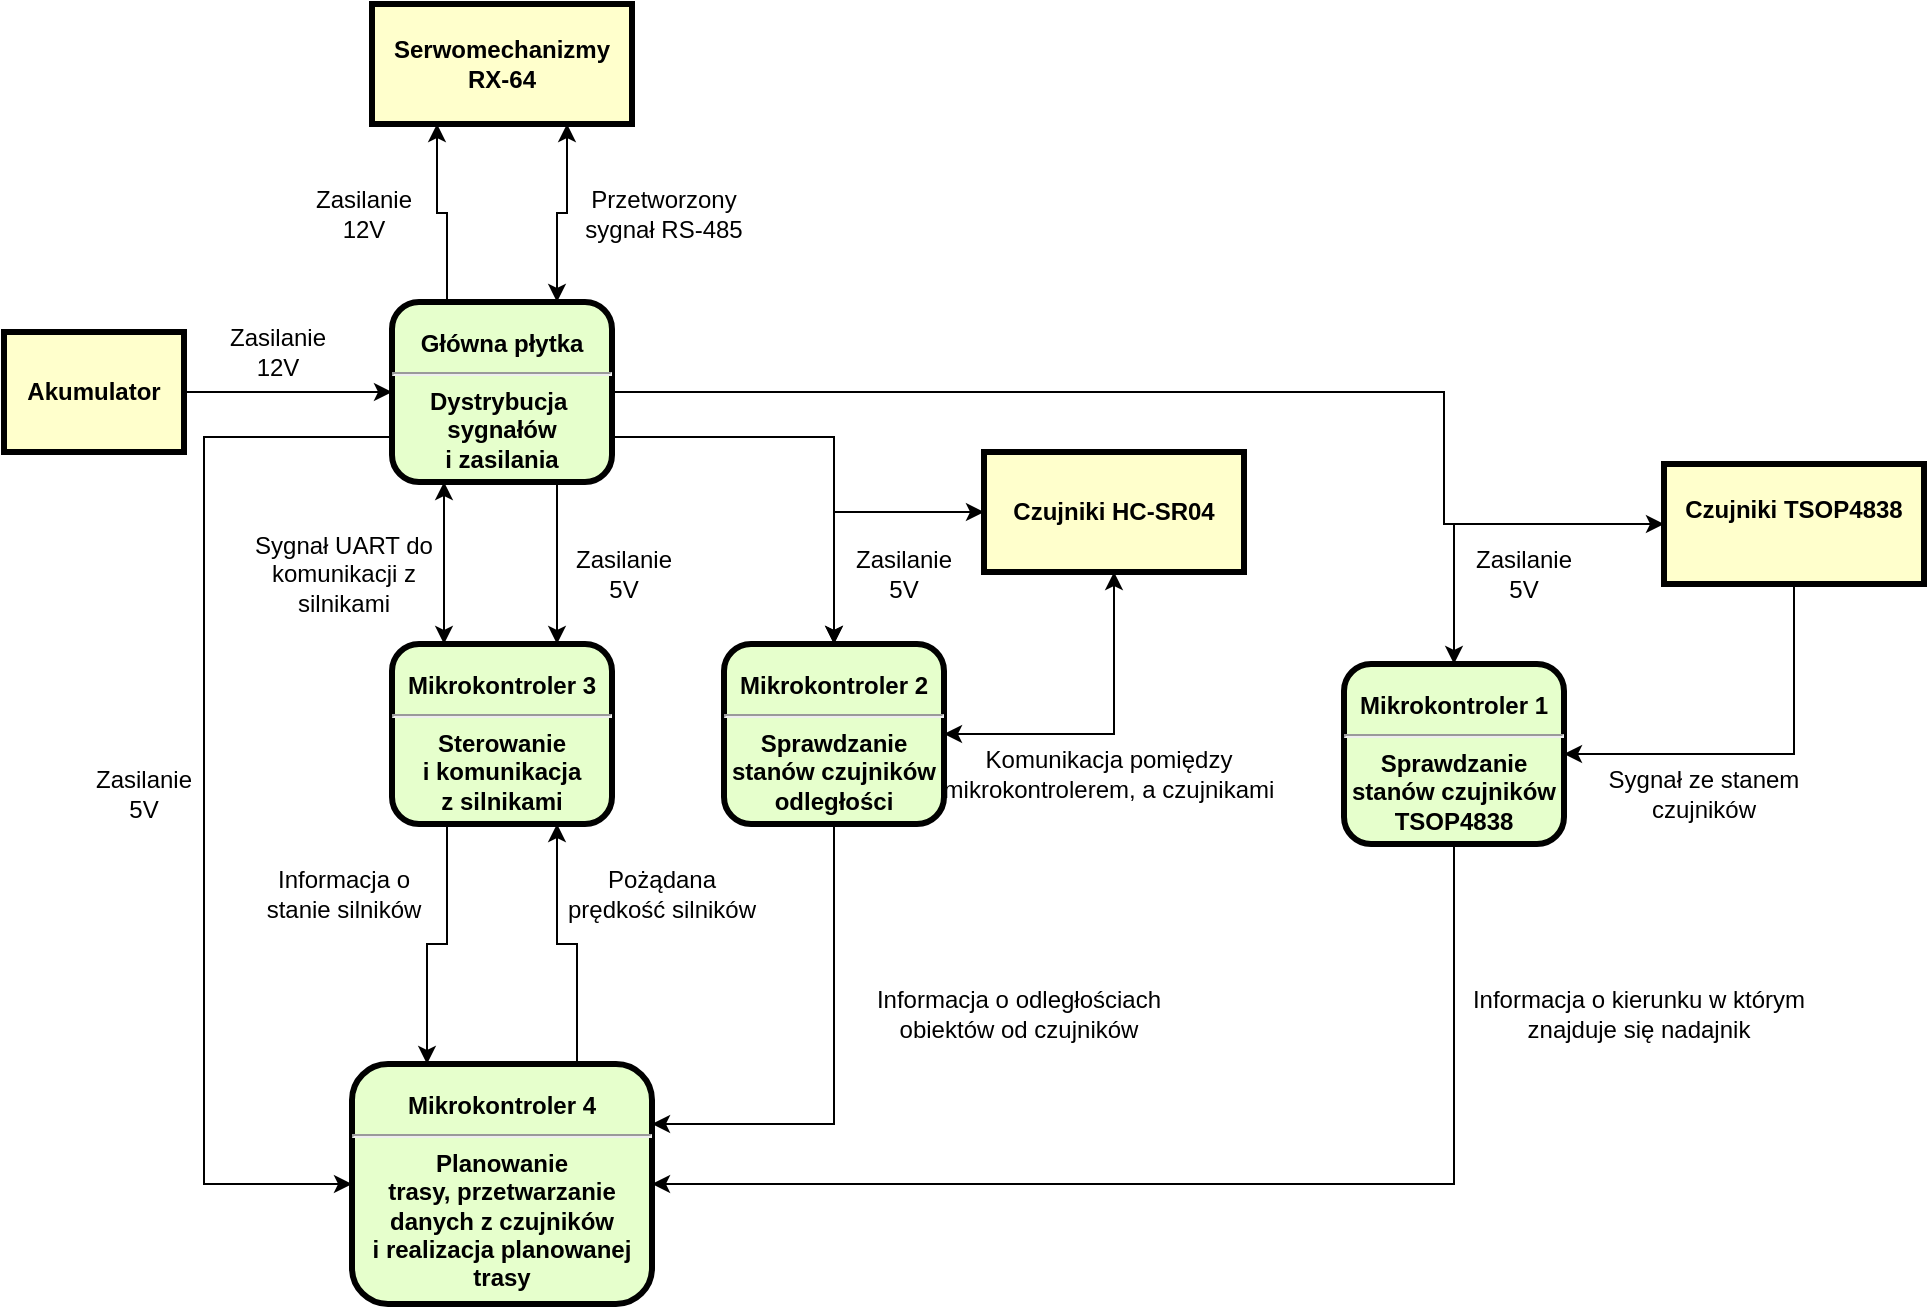 <mxfile version="25.0.3">
  <diagram name="Page-1" id="c7558073-3199-34d8-9f00-42111426c3f3">
    <mxGraphModel dx="880" dy="406" grid="1" gridSize="10" guides="1" tooltips="1" connect="1" arrows="1" fold="1" page="1" pageScale="1" pageWidth="826" pageHeight="1169" background="none" math="0" shadow="0">
      <root>
        <mxCell id="0" />
        <mxCell id="1" parent="0" />
        <mxCell id="XyD02n7cpYPsTPNAEtWp-110" style="edgeStyle=orthogonalEdgeStyle;rounded=0;orthogonalLoop=1;jettySize=auto;html=1;exitX=0.75;exitY=1;exitDx=0;exitDy=0;entryX=0.75;entryY=0;entryDx=0;entryDy=0;" edge="1" parent="1" source="XyD02n7cpYPsTPNAEtWp-96" target="XyD02n7cpYPsTPNAEtWp-104">
          <mxGeometry relative="1" as="geometry" />
        </mxCell>
        <mxCell id="XyD02n7cpYPsTPNAEtWp-113" style="edgeStyle=orthogonalEdgeStyle;rounded=0;orthogonalLoop=1;jettySize=auto;html=1;exitX=0.75;exitY=0;exitDx=0;exitDy=0;entryX=0.75;entryY=1;entryDx=0;entryDy=0;startArrow=classic;startFill=1;" edge="1" parent="1" source="XyD02n7cpYPsTPNAEtWp-96" target="XyD02n7cpYPsTPNAEtWp-106">
          <mxGeometry relative="1" as="geometry" />
        </mxCell>
        <mxCell id="XyD02n7cpYPsTPNAEtWp-115" style="edgeStyle=orthogonalEdgeStyle;rounded=0;orthogonalLoop=1;jettySize=auto;html=1;exitX=0.25;exitY=0;exitDx=0;exitDy=0;entryX=0.25;entryY=1;entryDx=0;entryDy=0;" edge="1" parent="1" source="XyD02n7cpYPsTPNAEtWp-96" target="XyD02n7cpYPsTPNAEtWp-106">
          <mxGeometry relative="1" as="geometry" />
        </mxCell>
        <mxCell id="XyD02n7cpYPsTPNAEtWp-117" style="edgeStyle=orthogonalEdgeStyle;rounded=0;orthogonalLoop=1;jettySize=auto;html=1;exitX=1;exitY=0.75;exitDx=0;exitDy=0;entryX=0.5;entryY=0;entryDx=0;entryDy=0;" edge="1" parent="1" source="XyD02n7cpYPsTPNAEtWp-96" target="XyD02n7cpYPsTPNAEtWp-103">
          <mxGeometry relative="1" as="geometry" />
        </mxCell>
        <mxCell id="XyD02n7cpYPsTPNAEtWp-118" style="edgeStyle=orthogonalEdgeStyle;rounded=0;orthogonalLoop=1;jettySize=auto;html=1;exitX=1;exitY=0.5;exitDx=0;exitDy=0;entryX=0.5;entryY=0;entryDx=0;entryDy=0;" edge="1" parent="1" source="XyD02n7cpYPsTPNAEtWp-96" target="XyD02n7cpYPsTPNAEtWp-102">
          <mxGeometry relative="1" as="geometry">
            <Array as="points">
              <mxPoint x="730" y="274" />
              <mxPoint x="730" y="340" />
              <mxPoint x="735" y="340" />
            </Array>
          </mxGeometry>
        </mxCell>
        <mxCell id="XyD02n7cpYPsTPNAEtWp-136" style="edgeStyle=orthogonalEdgeStyle;rounded=0;orthogonalLoop=1;jettySize=auto;html=1;exitX=1;exitY=0.5;exitDx=0;exitDy=0;entryX=0;entryY=0.5;entryDx=0;entryDy=0;" edge="1" parent="1" source="XyD02n7cpYPsTPNAEtWp-96" target="XyD02n7cpYPsTPNAEtWp-107">
          <mxGeometry relative="1" as="geometry">
            <Array as="points">
              <mxPoint x="730" y="274" />
              <mxPoint x="730" y="340" />
            </Array>
          </mxGeometry>
        </mxCell>
        <mxCell id="XyD02n7cpYPsTPNAEtWp-143" style="edgeStyle=orthogonalEdgeStyle;rounded=0;orthogonalLoop=1;jettySize=auto;html=1;exitX=0;exitY=0.75;exitDx=0;exitDy=0;entryX=0;entryY=0.5;entryDx=0;entryDy=0;" edge="1" parent="1" source="XyD02n7cpYPsTPNAEtWp-96" target="XyD02n7cpYPsTPNAEtWp-105">
          <mxGeometry relative="1" as="geometry">
            <Array as="points">
              <mxPoint x="110" y="297" />
              <mxPoint x="110" y="670" />
            </Array>
          </mxGeometry>
        </mxCell>
        <mxCell id="XyD02n7cpYPsTPNAEtWp-96" value="&lt;div&gt;&lt;br&gt;&lt;/div&gt;&lt;div&gt;&lt;strong&gt;Główna płytka&lt;/strong&gt;&lt;br&gt;&lt;/div&gt;&lt;hr&gt;&lt;div&gt;Dystrybucja&amp;nbsp;&lt;/div&gt;&lt;div&gt;sygnałów&lt;/div&gt;&lt;div&gt;i zasilania&lt;br&gt;&lt;/div&gt;" style="verticalAlign=middle;align=center;overflow=fill;fontSize=12;fontFamily=Helvetica;html=1;rounded=1;fontStyle=1;strokeWidth=3;fillColor=#E6FFCC" vertex="1" parent="1">
          <mxGeometry x="204" y="229" width="110" height="90" as="geometry" />
        </mxCell>
        <mxCell id="XyD02n7cpYPsTPNAEtWp-100" value="" style="edgeStyle=orthogonalEdgeStyle;rounded=0;orthogonalLoop=1;jettySize=auto;html=1;" edge="1" parent="1" source="XyD02n7cpYPsTPNAEtWp-99" target="XyD02n7cpYPsTPNAEtWp-96">
          <mxGeometry relative="1" as="geometry" />
        </mxCell>
        <mxCell id="XyD02n7cpYPsTPNAEtWp-99" value="Akumulator" style="whiteSpace=wrap;align=center;verticalAlign=middle;fontStyle=1;strokeWidth=3;fillColor=#FFFFCC" vertex="1" parent="1">
          <mxGeometry x="10" y="244" width="90" height="60" as="geometry" />
        </mxCell>
        <mxCell id="XyD02n7cpYPsTPNAEtWp-101" value="&lt;div&gt;Zasilanie 12V&lt;/div&gt;" style="text;html=1;align=center;verticalAlign=middle;whiteSpace=wrap;rounded=0;" vertex="1" parent="1">
          <mxGeometry x="117" y="239" width="60" height="30" as="geometry" />
        </mxCell>
        <mxCell id="XyD02n7cpYPsTPNAEtWp-137" style="edgeStyle=orthogonalEdgeStyle;rounded=0;orthogonalLoop=1;jettySize=auto;html=1;exitX=0.5;exitY=1;exitDx=0;exitDy=0;entryX=1;entryY=0.5;entryDx=0;entryDy=0;" edge="1" parent="1" source="XyD02n7cpYPsTPNAEtWp-102" target="XyD02n7cpYPsTPNAEtWp-105">
          <mxGeometry relative="1" as="geometry" />
        </mxCell>
        <mxCell id="XyD02n7cpYPsTPNAEtWp-102" value="&lt;div&gt;&lt;br&gt;&lt;/div&gt;&lt;div&gt;Mikrokontroler 1&lt;/div&gt;&lt;hr&gt;&lt;div&gt;Sprawdzanie&lt;/div&gt;&lt;div&gt;stanów czujników&lt;/div&gt;&lt;div&gt;TSOP4838&lt;br&gt;&lt;/div&gt;" style="verticalAlign=middle;align=center;overflow=fill;fontSize=12;fontFamily=Helvetica;html=1;rounded=1;fontStyle=1;strokeWidth=3;fillColor=#E6FFCC" vertex="1" parent="1">
          <mxGeometry x="680" y="410" width="110" height="90" as="geometry" />
        </mxCell>
        <mxCell id="XyD02n7cpYPsTPNAEtWp-130" style="edgeStyle=orthogonalEdgeStyle;rounded=0;orthogonalLoop=1;jettySize=auto;html=1;exitX=0.5;exitY=1;exitDx=0;exitDy=0;entryX=1;entryY=0.25;entryDx=0;entryDy=0;" edge="1" parent="1" source="XyD02n7cpYPsTPNAEtWp-103" target="XyD02n7cpYPsTPNAEtWp-105">
          <mxGeometry relative="1" as="geometry" />
        </mxCell>
        <mxCell id="XyD02n7cpYPsTPNAEtWp-103" value="&lt;div&gt;&lt;br&gt;&lt;/div&gt;&lt;div&gt;Mikrokontroler 2&lt;br&gt;&lt;/div&gt;&lt;hr&gt;&lt;div&gt;Sprawdzanie&lt;/div&gt;&lt;div&gt;stanów czujników&lt;/div&gt;&lt;div&gt;odległości&lt;br&gt;&lt;/div&gt;" style="verticalAlign=middle;align=center;overflow=fill;fontSize=12;fontFamily=Helvetica;html=1;rounded=1;fontStyle=1;strokeWidth=3;fillColor=#E6FFCC" vertex="1" parent="1">
          <mxGeometry x="370" y="400" width="110" height="90" as="geometry" />
        </mxCell>
        <mxCell id="XyD02n7cpYPsTPNAEtWp-109" value="" style="edgeStyle=orthogonalEdgeStyle;rounded=0;orthogonalLoop=1;jettySize=auto;html=1;startArrow=classic;startFill=1;" edge="1" parent="1" source="XyD02n7cpYPsTPNAEtWp-104" target="XyD02n7cpYPsTPNAEtWp-96">
          <mxGeometry relative="1" as="geometry">
            <Array as="points">
              <mxPoint x="230" y="340" />
              <mxPoint x="230" y="340" />
            </Array>
          </mxGeometry>
        </mxCell>
        <mxCell id="XyD02n7cpYPsTPNAEtWp-128" style="edgeStyle=orthogonalEdgeStyle;rounded=0;orthogonalLoop=1;jettySize=auto;html=1;exitX=0.25;exitY=1;exitDx=0;exitDy=0;entryX=0.25;entryY=0;entryDx=0;entryDy=0;" edge="1" parent="1" source="XyD02n7cpYPsTPNAEtWp-104" target="XyD02n7cpYPsTPNAEtWp-105">
          <mxGeometry relative="1" as="geometry" />
        </mxCell>
        <mxCell id="XyD02n7cpYPsTPNAEtWp-104" value="&lt;div&gt;&lt;br&gt;&lt;/div&gt;&lt;div&gt;Mikrokontroler 3&lt;br&gt;&lt;/div&gt;&lt;hr&gt;&lt;div&gt;Sterowanie&lt;/div&gt;&lt;div&gt;i komunikacja&lt;/div&gt;&lt;div&gt;z silnikami&lt;br&gt;&lt;/div&gt;" style="verticalAlign=middle;align=center;overflow=fill;fontSize=12;fontFamily=Helvetica;html=1;rounded=1;fontStyle=1;strokeWidth=3;fillColor=#E6FFCC" vertex="1" parent="1">
          <mxGeometry x="204" y="400" width="110" height="90" as="geometry" />
        </mxCell>
        <mxCell id="XyD02n7cpYPsTPNAEtWp-129" style="edgeStyle=orthogonalEdgeStyle;rounded=0;orthogonalLoop=1;jettySize=auto;html=1;exitX=0.75;exitY=0;exitDx=0;exitDy=0;entryX=0.75;entryY=1;entryDx=0;entryDy=0;" edge="1" parent="1" source="XyD02n7cpYPsTPNAEtWp-105" target="XyD02n7cpYPsTPNAEtWp-104">
          <mxGeometry relative="1" as="geometry" />
        </mxCell>
        <mxCell id="XyD02n7cpYPsTPNAEtWp-105" value="&lt;div&gt;&lt;br&gt;&lt;/div&gt;&lt;div&gt;Mikrokontroler 4&lt;br&gt;&lt;/div&gt;&lt;hr&gt;&lt;div&gt;Planowanie &lt;br&gt;&lt;/div&gt;&lt;div&gt;trasy, przetwarzanie &lt;br&gt;&lt;/div&gt;&lt;div&gt;danych z czujników&lt;/div&gt;&lt;div&gt;i realizacja planowanej &lt;br&gt;&lt;/div&gt;&lt;div&gt;trasy&lt;br&gt;&lt;/div&gt;" style="verticalAlign=middle;align=center;overflow=fill;fontSize=12;fontFamily=Helvetica;html=1;rounded=1;fontStyle=1;strokeWidth=3;fillColor=#E6FFCC" vertex="1" parent="1">
          <mxGeometry x="184" y="610" width="150" height="120" as="geometry" />
        </mxCell>
        <mxCell id="XyD02n7cpYPsTPNAEtWp-106" value="&#xa;Serwomechanizmy RX-64&#xa;" style="whiteSpace=wrap;align=center;verticalAlign=middle;fontStyle=1;strokeWidth=3;fillColor=#FFFFCC" vertex="1" parent="1">
          <mxGeometry x="194" y="80" width="130" height="60" as="geometry" />
        </mxCell>
        <mxCell id="XyD02n7cpYPsTPNAEtWp-135" style="edgeStyle=orthogonalEdgeStyle;rounded=0;orthogonalLoop=1;jettySize=auto;html=1;exitX=0.5;exitY=1;exitDx=0;exitDy=0;entryX=1;entryY=0.5;entryDx=0;entryDy=0;" edge="1" parent="1" source="XyD02n7cpYPsTPNAEtWp-107" target="XyD02n7cpYPsTPNAEtWp-102">
          <mxGeometry relative="1" as="geometry" />
        </mxCell>
        <mxCell id="XyD02n7cpYPsTPNAEtWp-107" value="Czujniki TSOP4838&#xa;" style="whiteSpace=wrap;align=center;verticalAlign=middle;fontStyle=1;strokeWidth=3;fillColor=#FFFFCC" vertex="1" parent="1">
          <mxGeometry x="840" y="310" width="130" height="60" as="geometry" />
        </mxCell>
        <mxCell id="XyD02n7cpYPsTPNAEtWp-124" value="" style="edgeStyle=orthogonalEdgeStyle;rounded=0;orthogonalLoop=1;jettySize=auto;html=1;startArrow=classic;startFill=1;" edge="1" parent="1" source="XyD02n7cpYPsTPNAEtWp-108" target="XyD02n7cpYPsTPNAEtWp-103">
          <mxGeometry relative="1" as="geometry" />
        </mxCell>
        <mxCell id="XyD02n7cpYPsTPNAEtWp-126" style="edgeStyle=orthogonalEdgeStyle;rounded=0;orthogonalLoop=1;jettySize=auto;html=1;exitX=0.5;exitY=1;exitDx=0;exitDy=0;entryX=1;entryY=0.5;entryDx=0;entryDy=0;startArrow=classic;startFill=1;" edge="1" parent="1" source="XyD02n7cpYPsTPNAEtWp-108" target="XyD02n7cpYPsTPNAEtWp-103">
          <mxGeometry relative="1" as="geometry" />
        </mxCell>
        <mxCell id="XyD02n7cpYPsTPNAEtWp-108" value="Czujniki HC-SR04" style="whiteSpace=wrap;align=center;verticalAlign=middle;fontStyle=1;strokeWidth=3;fillColor=#FFFFCC" vertex="1" parent="1">
          <mxGeometry x="500" y="304" width="130" height="60" as="geometry" />
        </mxCell>
        <mxCell id="XyD02n7cpYPsTPNAEtWp-111" value="Zasilanie 5V" style="text;html=1;align=center;verticalAlign=middle;whiteSpace=wrap;rounded=0;" vertex="1" parent="1">
          <mxGeometry x="290" y="350" width="60" height="30" as="geometry" />
        </mxCell>
        <mxCell id="XyD02n7cpYPsTPNAEtWp-112" value="Sygnał UART do komunikacji z silnikami" style="text;html=1;align=center;verticalAlign=middle;whiteSpace=wrap;rounded=0;" vertex="1" parent="1">
          <mxGeometry x="130" y="350" width="100" height="30" as="geometry" />
        </mxCell>
        <mxCell id="XyD02n7cpYPsTPNAEtWp-114" value="Przetworzony sygnał RS-485" style="text;html=1;align=center;verticalAlign=middle;whiteSpace=wrap;rounded=0;" vertex="1" parent="1">
          <mxGeometry x="290" y="170" width="100" height="30" as="geometry" />
        </mxCell>
        <mxCell id="XyD02n7cpYPsTPNAEtWp-116" value="&lt;div&gt;Zasilanie 12V&lt;/div&gt;" style="text;html=1;align=center;verticalAlign=middle;whiteSpace=wrap;rounded=0;" vertex="1" parent="1">
          <mxGeometry x="160" y="170" width="60" height="30" as="geometry" />
        </mxCell>
        <mxCell id="XyD02n7cpYPsTPNAEtWp-119" value="Zasilanie 5V" style="text;html=1;align=center;verticalAlign=middle;whiteSpace=wrap;rounded=0;" vertex="1" parent="1">
          <mxGeometry x="430" y="350" width="60" height="30" as="geometry" />
        </mxCell>
        <mxCell id="XyD02n7cpYPsTPNAEtWp-120" value="Zasilanie 5V" style="text;html=1;align=center;verticalAlign=middle;whiteSpace=wrap;rounded=0;" vertex="1" parent="1">
          <mxGeometry x="740" y="350" width="60" height="30" as="geometry" />
        </mxCell>
        <mxCell id="XyD02n7cpYPsTPNAEtWp-125" value="Sygnał ze stanem czujników" style="text;html=1;align=center;verticalAlign=middle;whiteSpace=wrap;rounded=0;" vertex="1" parent="1">
          <mxGeometry x="810" y="460" width="100" height="30" as="geometry" />
        </mxCell>
        <mxCell id="XyD02n7cpYPsTPNAEtWp-127" value="Komunikacja pomiędzy mikrokontrolerem, a czujnikami" style="text;html=1;align=center;verticalAlign=middle;whiteSpace=wrap;rounded=0;" vertex="1" parent="1">
          <mxGeometry x="475" y="450" width="175" height="30" as="geometry" />
        </mxCell>
        <mxCell id="XyD02n7cpYPsTPNAEtWp-138" value="Informacja o odległościach obiektów od czujników" style="text;html=1;align=center;verticalAlign=middle;whiteSpace=wrap;rounded=0;" vertex="1" parent="1">
          <mxGeometry x="430" y="570" width="175" height="30" as="geometry" />
        </mxCell>
        <mxCell id="XyD02n7cpYPsTPNAEtWp-140" value="Informacja o kierunku w którym znajduje się nadajnik" style="text;html=1;align=center;verticalAlign=middle;whiteSpace=wrap;rounded=0;" vertex="1" parent="1">
          <mxGeometry x="740" y="570" width="175" height="30" as="geometry" />
        </mxCell>
        <mxCell id="XyD02n7cpYPsTPNAEtWp-141" value="Informacja o stanie silników" style="text;html=1;align=center;verticalAlign=middle;whiteSpace=wrap;rounded=0;" vertex="1" parent="1">
          <mxGeometry x="131.25" y="510" width="97.5" height="30" as="geometry" />
        </mxCell>
        <mxCell id="XyD02n7cpYPsTPNAEtWp-142" value="Pożądana prędkość silników" style="text;html=1;align=center;verticalAlign=middle;whiteSpace=wrap;rounded=0;" vertex="1" parent="1">
          <mxGeometry x="290" y="510" width="97.5" height="30" as="geometry" />
        </mxCell>
        <mxCell id="XyD02n7cpYPsTPNAEtWp-144" value="Zasilanie 5V" style="text;html=1;align=center;verticalAlign=middle;whiteSpace=wrap;rounded=0;" vertex="1" parent="1">
          <mxGeometry x="50" y="460" width="60" height="30" as="geometry" />
        </mxCell>
      </root>
    </mxGraphModel>
  </diagram>
</mxfile>
